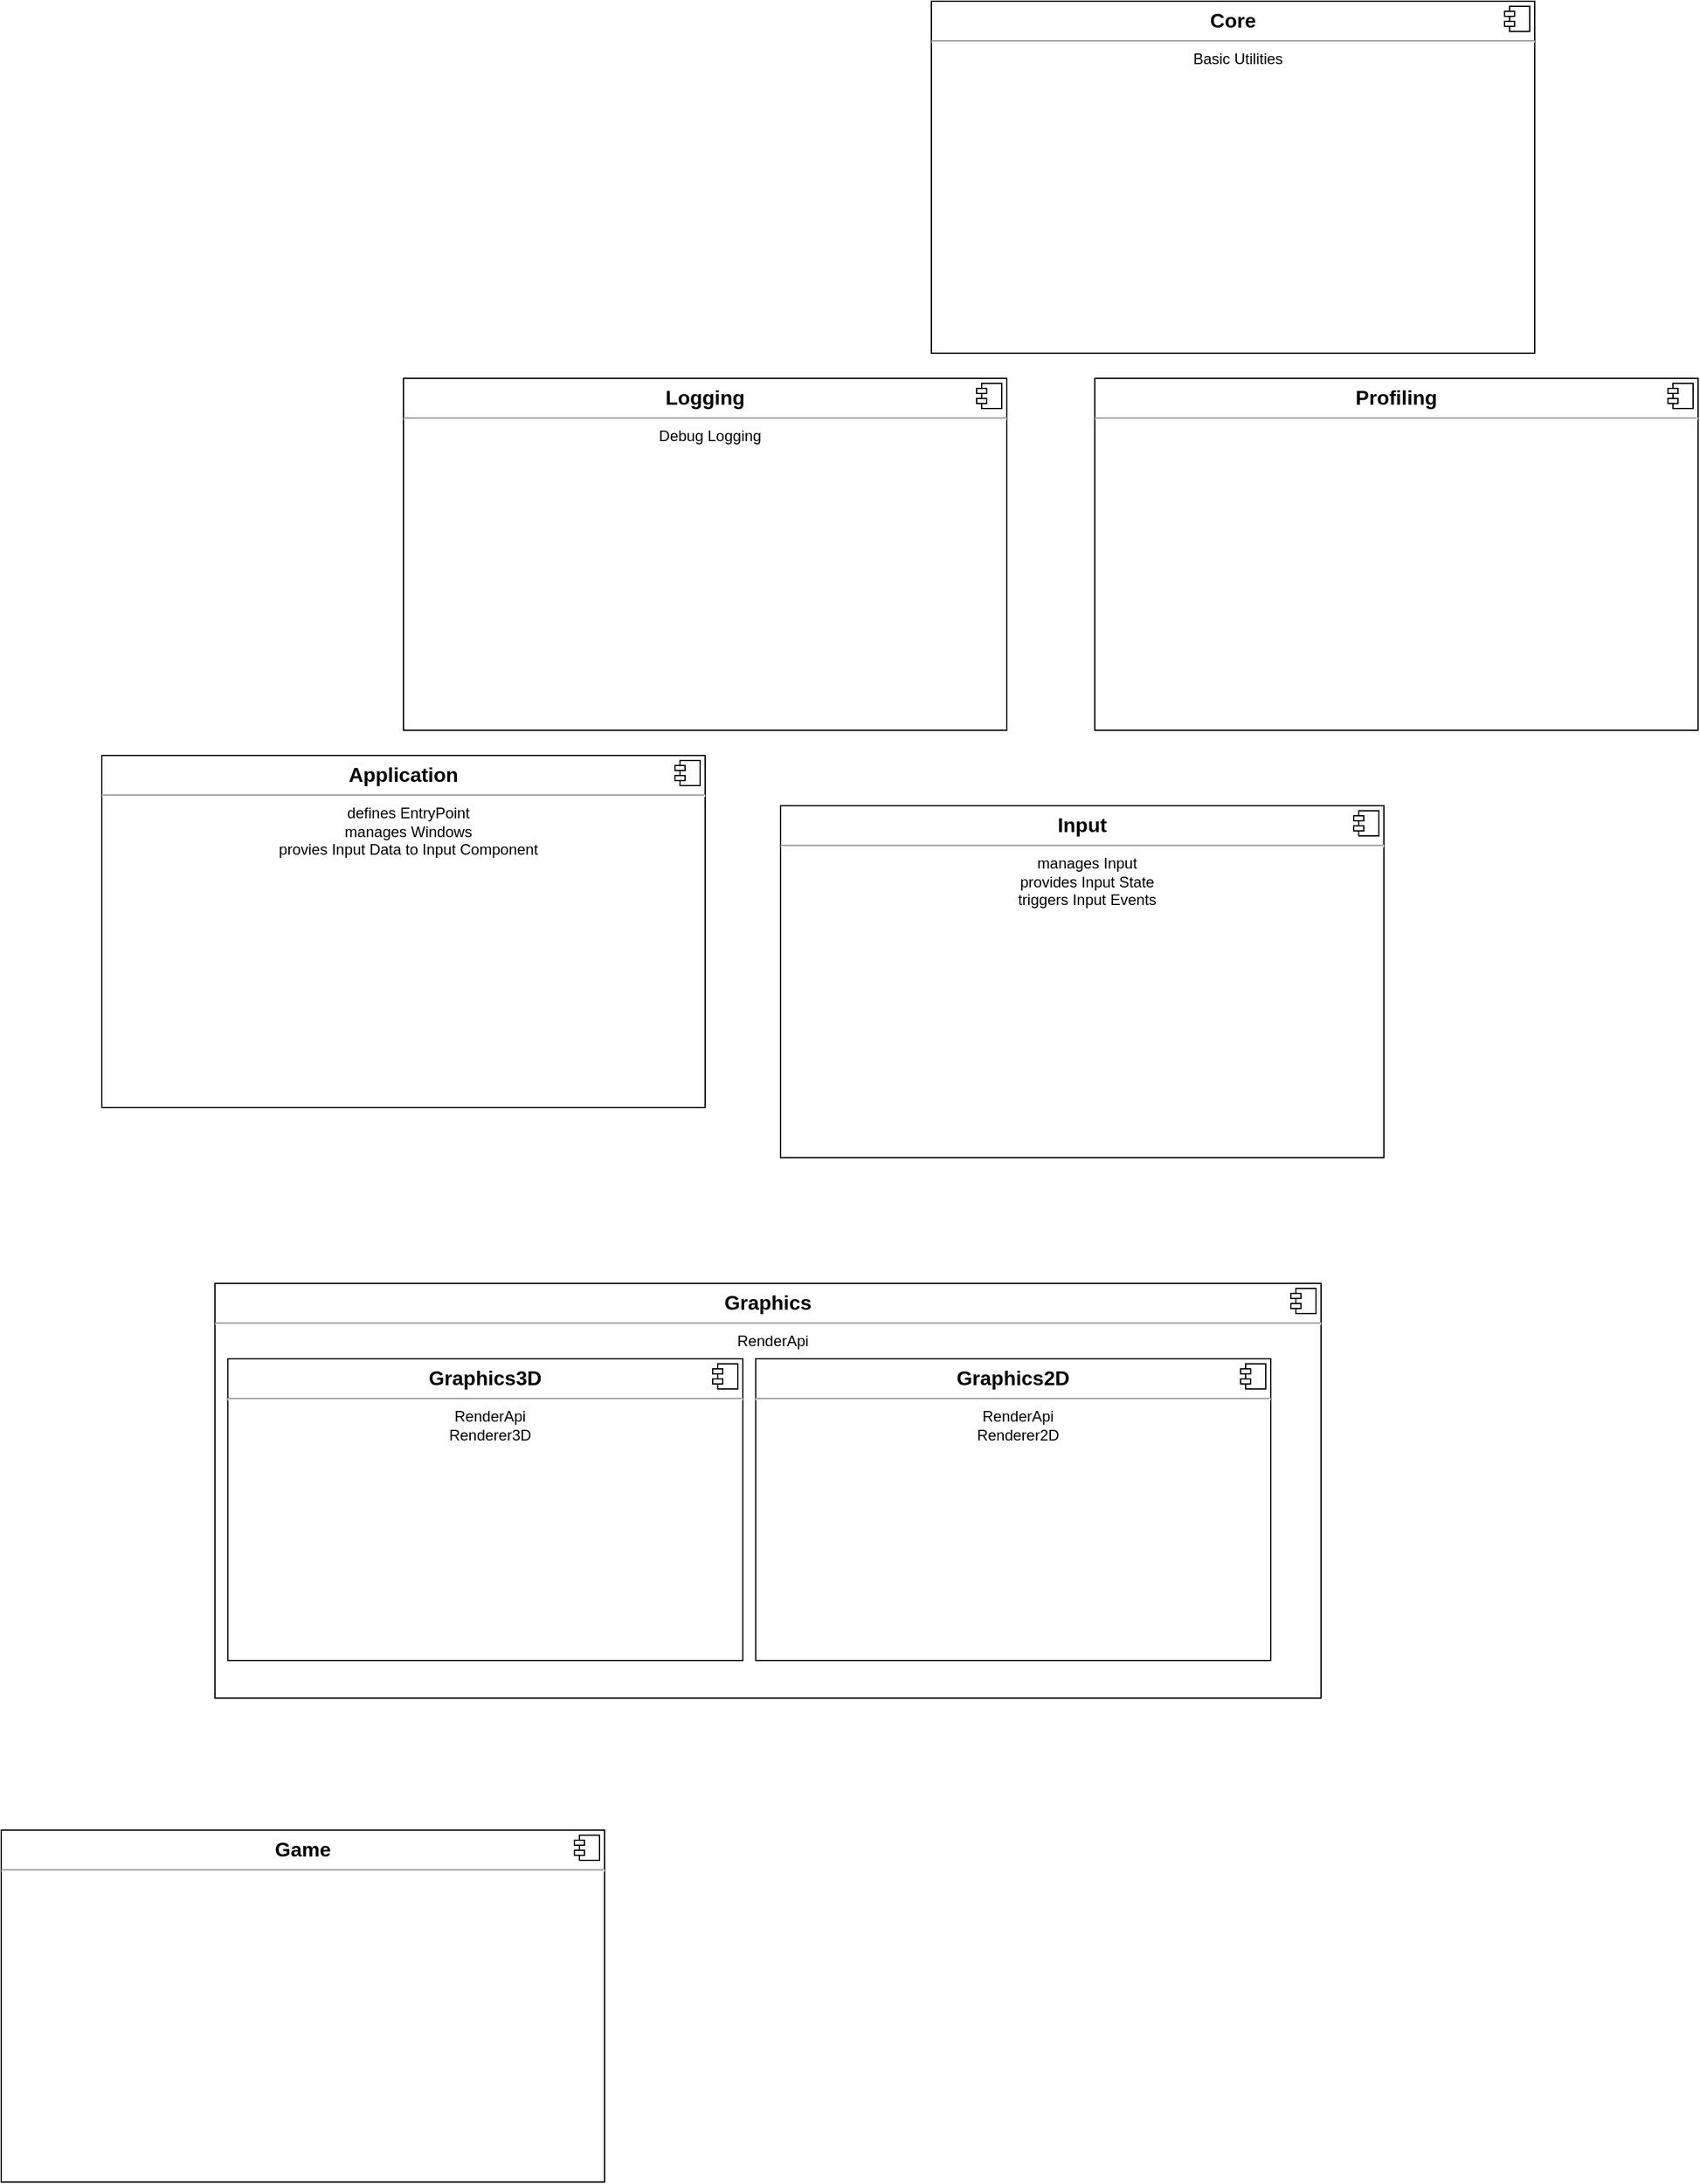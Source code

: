 <mxfile version="13.7.3" type="device"><diagram id="crJ4HisGgKH5jSpDByhj" name="Seite-1"><mxGraphModel dx="3100" dy="2977" grid="1" gridSize="10" guides="1" tooltips="1" connect="1" arrows="1" fold="1" page="1" pageScale="1" pageWidth="2000" pageHeight="1169" math="0" shadow="0"><root><mxCell id="0"/><mxCell id="1" parent="0"/><mxCell id="KFWkxWzS_6PXUnOcYaoy-7" value="&lt;p style=&quot;margin: 6px 0px 0px&quot;&gt;&lt;b style=&quot;font-size: 16px&quot;&gt;Application&lt;/b&gt;&lt;/p&gt;&lt;hr&gt;&lt;p style=&quot;margin: 0px ; margin-left: 8px&quot;&gt;defines EntryPoint&lt;br&gt;manages Windows&lt;/p&gt;&lt;p style=&quot;margin: 0px ; margin-left: 8px&quot;&gt;provies Input Data to Input Component&lt;/p&gt;" style="align=center;overflow=fill;html=1;dropTarget=0;" vertex="1" parent="1"><mxGeometry x="290" y="-515" width="480" height="280" as="geometry"/></mxCell><mxCell id="KFWkxWzS_6PXUnOcYaoy-8" value="" style="shape=component;jettyWidth=8;jettyHeight=4;" vertex="1" parent="KFWkxWzS_6PXUnOcYaoy-7"><mxGeometry x="1" width="20" height="20" relative="1" as="geometry"><mxPoint x="-24" y="4" as="offset"/></mxGeometry></mxCell><mxCell id="KFWkxWzS_6PXUnOcYaoy-9" value="&lt;p style=&quot;margin: 6px 0px 0px&quot;&gt;&lt;b style=&quot;font-size: 16px&quot;&gt;Input&lt;/b&gt;&lt;/p&gt;&lt;hr&gt;&lt;p style=&quot;margin: 0px ; margin-left: 8px&quot;&gt;manages Input&lt;/p&gt;&lt;p style=&quot;margin: 0px ; margin-left: 8px&quot;&gt;provides Input State&lt;/p&gt;&lt;p style=&quot;margin: 0px ; margin-left: 8px&quot;&gt;triggers Input Events&lt;/p&gt;" style="align=center;overflow=fill;html=1;dropTarget=0;" vertex="1" parent="1"><mxGeometry x="830" y="-475" width="480" height="280" as="geometry"/></mxCell><mxCell id="KFWkxWzS_6PXUnOcYaoy-10" value="" style="shape=component;jettyWidth=8;jettyHeight=4;" vertex="1" parent="KFWkxWzS_6PXUnOcYaoy-9"><mxGeometry x="1" width="20" height="20" relative="1" as="geometry"><mxPoint x="-24" y="4" as="offset"/></mxGeometry></mxCell><mxCell id="KFWkxWzS_6PXUnOcYaoy-11" value="&lt;p style=&quot;margin: 6px 0px 0px&quot;&gt;&lt;b style=&quot;font-size: 16px&quot;&gt;Core&lt;/b&gt;&lt;/p&gt;&lt;hr&gt;&lt;p style=&quot;margin: 0px ; margin-left: 8px&quot;&gt;Basic Utilities&lt;/p&gt;&lt;p style=&quot;margin: 0px ; margin-left: 8px&quot;&gt;&lt;br&gt;&lt;/p&gt;" style="align=center;overflow=fill;html=1;dropTarget=0;" vertex="1" parent="1"><mxGeometry x="950" y="-1115" width="480" height="280" as="geometry"/></mxCell><mxCell id="KFWkxWzS_6PXUnOcYaoy-12" value="" style="shape=component;jettyWidth=8;jettyHeight=4;" vertex="1" parent="KFWkxWzS_6PXUnOcYaoy-11"><mxGeometry x="1" width="20" height="20" relative="1" as="geometry"><mxPoint x="-24" y="4" as="offset"/></mxGeometry></mxCell><mxCell id="KFWkxWzS_6PXUnOcYaoy-13" value="&lt;p style=&quot;margin: 6px 0px 0px&quot;&gt;&lt;b style=&quot;font-size: 16px&quot;&gt;Logging&lt;/b&gt;&lt;/p&gt;&lt;hr&gt;&lt;p style=&quot;margin: 0px ; margin-left: 8px&quot;&gt;Debug Logging&lt;/p&gt;&lt;p style=&quot;margin: 0px ; margin-left: 8px&quot;&gt;&lt;br&gt;&lt;/p&gt;" style="align=center;overflow=fill;html=1;dropTarget=0;" vertex="1" parent="1"><mxGeometry x="530" y="-815" width="480" height="280" as="geometry"/></mxCell><mxCell id="KFWkxWzS_6PXUnOcYaoy-14" value="" style="shape=component;jettyWidth=8;jettyHeight=4;" vertex="1" parent="KFWkxWzS_6PXUnOcYaoy-13"><mxGeometry x="1" width="20" height="20" relative="1" as="geometry"><mxPoint x="-24" y="4" as="offset"/></mxGeometry></mxCell><mxCell id="KFWkxWzS_6PXUnOcYaoy-15" value="&lt;p style=&quot;margin: 6px 0px 0px&quot;&gt;&lt;b style=&quot;font-size: 16px&quot;&gt;Profiling&lt;/b&gt;&lt;/p&gt;&lt;hr&gt;&lt;p style=&quot;margin: 0px ; margin-left: 8px&quot;&gt;&lt;br&gt;&lt;/p&gt;" style="align=center;overflow=fill;html=1;dropTarget=0;" vertex="1" parent="1"><mxGeometry x="1080" y="-815" width="480" height="280" as="geometry"/></mxCell><mxCell id="KFWkxWzS_6PXUnOcYaoy-16" value="" style="shape=component;jettyWidth=8;jettyHeight=4;" vertex="1" parent="KFWkxWzS_6PXUnOcYaoy-15"><mxGeometry x="1" width="20" height="20" relative="1" as="geometry"><mxPoint x="-24" y="4" as="offset"/></mxGeometry></mxCell><mxCell id="KFWkxWzS_6PXUnOcYaoy-23" value="" style="group" vertex="1" connectable="0" parent="1"><mxGeometry x="380" y="-95" width="880" height="330" as="geometry"/></mxCell><mxCell id="KFWkxWzS_6PXUnOcYaoy-17" value="&lt;p style=&quot;margin: 6px 0px 0px&quot;&gt;&lt;b style=&quot;font-size: 16px&quot;&gt;Graphics&lt;/b&gt;&lt;/p&gt;&lt;hr&gt;&lt;p style=&quot;margin: 0px ; margin-left: 8px&quot;&gt;RenderApi&lt;/p&gt;" style="align=center;overflow=fill;html=1;dropTarget=0;" vertex="1" parent="KFWkxWzS_6PXUnOcYaoy-23"><mxGeometry width="880" height="330" as="geometry"/></mxCell><mxCell id="KFWkxWzS_6PXUnOcYaoy-18" value="" style="shape=component;jettyWidth=8;jettyHeight=4;" vertex="1" parent="KFWkxWzS_6PXUnOcYaoy-17"><mxGeometry x="1" width="20" height="20" relative="1" as="geometry"><mxPoint x="-24" y="4" as="offset"/></mxGeometry></mxCell><mxCell id="KFWkxWzS_6PXUnOcYaoy-19" value="&lt;p style=&quot;margin: 6px 0px 0px&quot;&gt;&lt;b style=&quot;font-size: 16px&quot;&gt;Graphics3D&lt;/b&gt;&lt;/p&gt;&lt;hr&gt;&lt;p style=&quot;margin: 0px ; margin-left: 8px&quot;&gt;RenderApi&lt;/p&gt;&lt;p style=&quot;margin: 0px ; margin-left: 8px&quot;&gt;Renderer3D&lt;/p&gt;" style="align=center;overflow=fill;html=1;dropTarget=0;" vertex="1" parent="KFWkxWzS_6PXUnOcYaoy-23"><mxGeometry x="10.244" y="60" width="409.756" height="240" as="geometry"/></mxCell><mxCell id="KFWkxWzS_6PXUnOcYaoy-20" value="" style="shape=component;jettyWidth=8;jettyHeight=4;" vertex="1" parent="KFWkxWzS_6PXUnOcYaoy-19"><mxGeometry x="1" width="20" height="20" relative="1" as="geometry"><mxPoint x="-24" y="4" as="offset"/></mxGeometry></mxCell><mxCell id="KFWkxWzS_6PXUnOcYaoy-21" value="&lt;p style=&quot;margin: 6px 0px 0px&quot;&gt;&lt;b style=&quot;font-size: 16px&quot;&gt;Graphics2D&lt;/b&gt;&lt;/p&gt;&lt;hr&gt;&lt;p style=&quot;margin: 0px ; margin-left: 8px&quot;&gt;RenderApi&lt;/p&gt;&lt;p style=&quot;margin: 0px ; margin-left: 8px&quot;&gt;Renderer2D&lt;/p&gt;" style="align=center;overflow=fill;html=1;dropTarget=0;" vertex="1" parent="KFWkxWzS_6PXUnOcYaoy-23"><mxGeometry x="430.244" y="60" width="409.756" height="240" as="geometry"/></mxCell><mxCell id="KFWkxWzS_6PXUnOcYaoy-22" value="" style="shape=component;jettyWidth=8;jettyHeight=4;" vertex="1" parent="KFWkxWzS_6PXUnOcYaoy-21"><mxGeometry x="1" width="20" height="20" relative="1" as="geometry"><mxPoint x="-24" y="4" as="offset"/></mxGeometry></mxCell><mxCell id="KFWkxWzS_6PXUnOcYaoy-24" value="&lt;p style=&quot;margin: 6px 0px 0px&quot;&gt;&lt;b style=&quot;font-size: 16px&quot;&gt;Game&lt;/b&gt;&lt;/p&gt;&lt;hr&gt;&lt;p style=&quot;margin: 0px ; margin-left: 8px&quot;&gt;&lt;br&gt;&lt;/p&gt;" style="align=center;overflow=fill;html=1;dropTarget=0;" vertex="1" parent="1"><mxGeometry x="210" y="340" width="480" height="280" as="geometry"/></mxCell><mxCell id="KFWkxWzS_6PXUnOcYaoy-25" value="" style="shape=component;jettyWidth=8;jettyHeight=4;" vertex="1" parent="KFWkxWzS_6PXUnOcYaoy-24"><mxGeometry x="1" width="20" height="20" relative="1" as="geometry"><mxPoint x="-24" y="4" as="offset"/></mxGeometry></mxCell></root></mxGraphModel></diagram></mxfile>